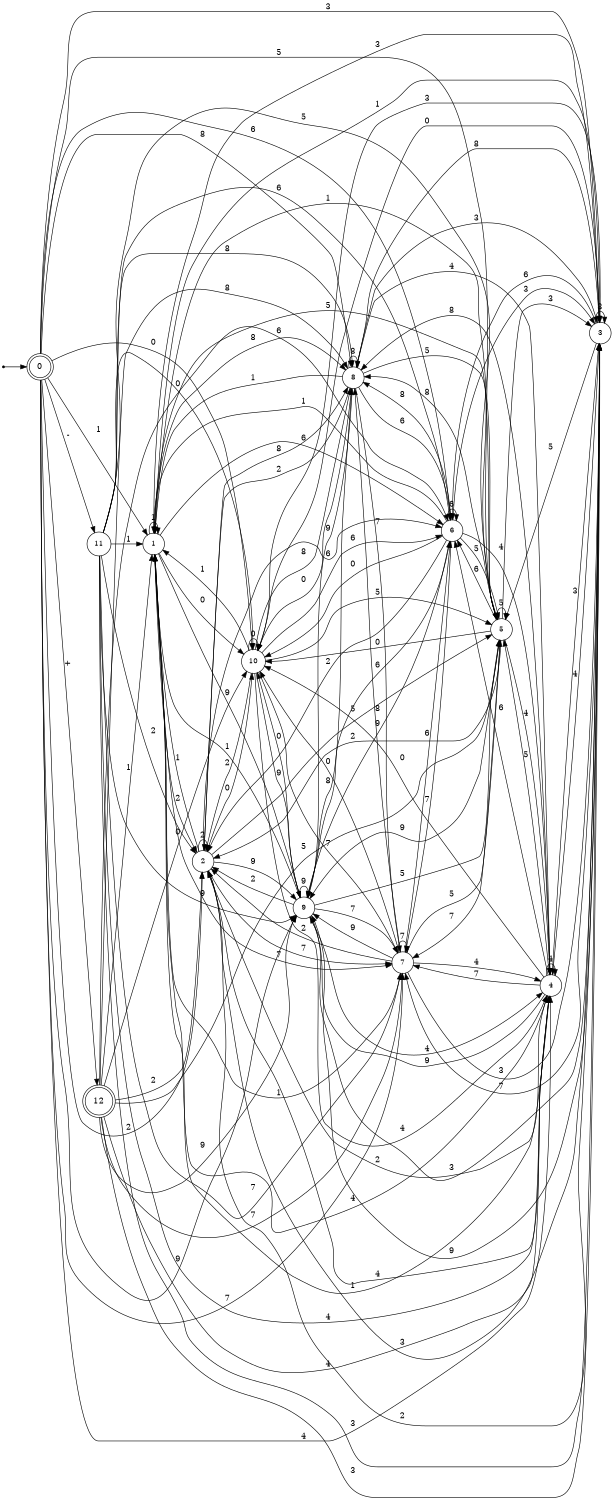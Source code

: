 digraph finite_state_machine {
	rankdir=LR;
	size="10,10"

	node [ shape = doublecircle, label = "0", fontsize  = 14] n0;

	node [ shape = circle, label = "1", fontsize  = 12] n1;
	node [ shape = circle, label = "2", fontsize  = 12] n2;
	node [ shape = circle, label = "3", fontsize  = 12] n3;
	node [ shape = circle, label = "4", fontsize  = 12] n4;
	node [ shape = circle, label = "5", fontsize  = 12] n5;
	node [ shape = circle, label = "6", fontsize  = 12] n6;
	node [ shape = circle, label = "7", fontsize  = 12] n7;
	node [ shape = circle, label = "8", fontsize  = 12] n8;
	node [ shape = circle, label = "9", fontsize  = 12] n9;
	node [ shape = circle, label = "10", fontsize  = 12] n10;
	node [ shape = circle, label = "11", fontsize  = 12] n11;

	node [ shape = doublecircle, label = "12", fontsize  = 14] n12;

	node [shape = point ]; qi
	qi -> n0;

	n0 -> n1 [ label = "1" ];
	n1 -> n1 [ label = "1" ];
	n1 -> n2 [ label = "2" ];
	n2 -> n1 [ label = "1" ];
	n2 -> n2 [ label = "2" ];
	n2 -> n3 [ label = "3" ];
	n3 -> n1 [ label = "1" ];
	n3 -> n2 [ label = "2" ];
	n3 -> n3 [ label = "3" ];
	n3 -> n4 [ label = "4" ];
	n4 -> n1 [ label = "1" ];
	n4 -> n2 [ label = "2" ];
	n4 -> n3 [ label = "3" ];
	n4 -> n4 [ label = "4" ];
	n4 -> n5 [ label = "5" ];
	n5 -> n1 [ label = "1" ];
	n5 -> n2 [ label = "2" ];
	n5 -> n3 [ label = "3" ];
	n5 -> n4 [ label = "4" ];
	n5 -> n5 [ label = "5" ];
	n5 -> n6 [ label = "6" ];
	n6 -> n1 [ label = "1" ];
	n6 -> n2 [ label = "2" ];
	n6 -> n3 [ label = "3" ];
	n6 -> n4 [ label = "4" ];
	n6 -> n5 [ label = "5" ];
	n6 -> n6 [ label = "6" ];
	n6 -> n7 [ label = "7" ];
	n7 -> n1 [ label = "1" ];
	n7 -> n2 [ label = "2" ];
	n7 -> n3 [ label = "3" ];
	n7 -> n4 [ label = "4" ];
	n7 -> n5 [ label = "5" ];
	n7 -> n6 [ label = "6" ];
	n7 -> n7 [ label = "7" ];
	n7 -> n8 [ label = "8" ];
	n8 -> n1 [ label = "1" ];
	n8 -> n2 [ label = "2" ];
	n8 -> n3 [ label = "3" ];
	n8 -> n4 [ label = "4" ];
	n8 -> n5 [ label = "5" ];
	n8 -> n6 [ label = "6" ];
	n8 -> n7 [ label = "7" ];
	n8 -> n8 [ label = "8" ];
	n8 -> n9 [ label = "9" ];
	n9 -> n1 [ label = "1" ];
	n9 -> n2 [ label = "2" ];
	n9 -> n3 [ label = "3" ];
	n9 -> n4 [ label = "4" ];
	n9 -> n5 [ label = "5" ];
	n9 -> n6 [ label = "6" ];
	n9 -> n7 [ label = "7" ];
	n9 -> n8 [ label = "8" ];
	n9 -> n9 [ label = "9" ];
	n9 -> n10 [ label = "0" ];
	n10 -> n1 [ label = "1" ];
	n10 -> n2 [ label = "2" ];
	n10 -> n3 [ label = "3" ];
	n10 -> n4 [ label = "4" ];
	n10 -> n5 [ label = "5" ];
	n10 -> n6 [ label = "6" ];
	n10 -> n7 [ label = "7" ];
	n10 -> n8 [ label = "8" ];
	n10 -> n9 [ label = "9" ];
	n10 -> n10 [ label = "0" ];
	n8 -> n10 [ label = "0" ];
	n7 -> n9 [ label = "9" ];
	n7 -> n10 [ label = "0" ];
	n6 -> n8 [ label = "8" ];
	n6 -> n9 [ label = "9" ];
	n6 -> n10 [ label = "0" ];
	n5 -> n7 [ label = "7" ];
	n5 -> n8 [ label = "8" ];
	n5 -> n9 [ label = "9" ];
	n5 -> n10 [ label = "0" ];
	n4 -> n6 [ label = "6" ];
	n4 -> n7 [ label = "7" ];
	n4 -> n8 [ label = "8" ];
	n4 -> n9 [ label = "9" ];
	n4 -> n10 [ label = "0" ];
	n3 -> n5 [ label = "5" ];
	n3 -> n6 [ label = "6" ];
	n3 -> n7 [ label = "7" ];
	n3 -> n8 [ label = "8" ];
	n3 -> n9 [ label = "9" ];
	n3 -> n10 [ label = "0" ];
	n2 -> n4 [ label = "4" ];
	n2 -> n5 [ label = "5" ];
	n2 -> n6 [ label = "6" ];
	n2 -> n7 [ label = "7" ];
	n2 -> n8 [ label = "8" ];
	n2 -> n9 [ label = "9" ];
	n2 -> n10 [ label = "0" ];
	n1 -> n3 [ label = "3" ];
	n1 -> n4 [ label = "4" ];
	n1 -> n5 [ label = "5" ];
	n1 -> n6 [ label = "6" ];
	n1 -> n7 [ label = "7" ];
	n1 -> n8 [ label = "8" ];
	n1 -> n9 [ label = "9" ];
	n1 -> n10 [ label = "0" ];
	n0 -> n2 [ label = "2" ];
	n0 -> n3 [ label = "3" ];
	n0 -> n4 [ label = "4" ];
	n0 -> n5 [ label = "5" ];
	n0 -> n11 [ label = "-" ];
	n11 -> n1 [ label = "1" ];
	n11 -> n2 [ label = "2" ];
	n11 -> n3 [ label = "3" ];
	n11 -> n4 [ label = "4" ];
	n11 -> n5 [ label = "5" ];
	n11 -> n6 [ label = "6" ];
	n11 -> n7 [ label = "7" ];
	n11 -> n8 [ label = "8" ];
	n11 -> n9 [ label = "9" ];
	n11 -> n10 [ label = "0" ];
	n0 -> n6 [ label = "6" ];
	n0 -> n7 [ label = "7" ];
	n0 -> n8 [ label = "8" ];
	n0 -> n9 [ label = "9" ];
	n0 -> n12 [ label = "+" ];
	n12 -> n1 [ label = "1" ];
	n12 -> n2 [ label = "2" ];
	n12 -> n3 [ label = "3" ];
	n12 -> n4 [ label = "4" ];
	n12 -> n5 [ label = "5" ];
	n12 -> n6 [ label = "6" ];
	n12 -> n7 [ label = "7" ];
	n12 -> n8 [ label = "8" ];
	n12 -> n9 [ label = "9" ];
	n12 -> n10 [ label = "0" ];
	n0 -> n10 [ label = "0" ];
}
